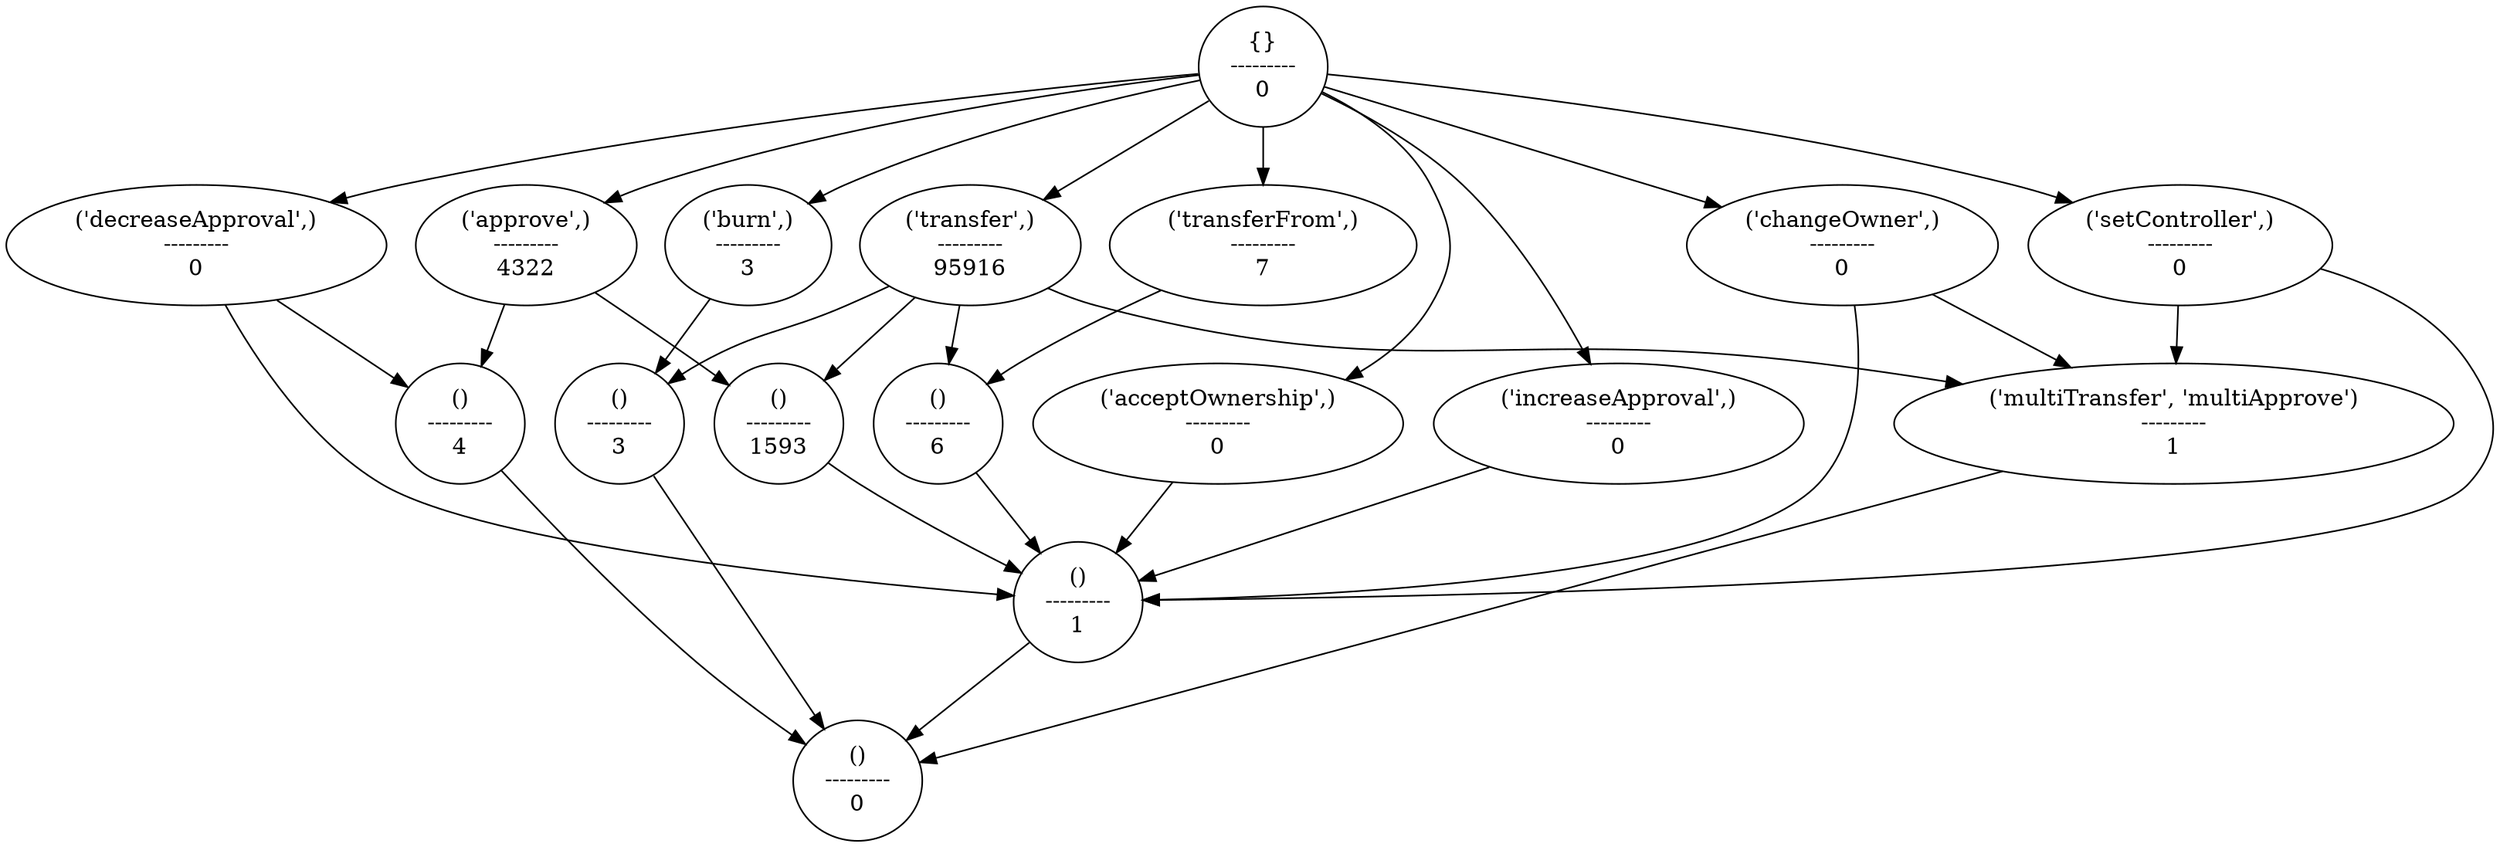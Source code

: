 strict digraph  {
"{}\n---------\n0";
"('transfer',)\n---------\n95916";
"()\n---------\n1593";
"()\n---------\n1";
"()\n---------\n0";
"()\n---------\n1";
"()\n---------\n6";
"()\n---------\n1";
"()\n---------\n3";
"('multiTransfer', 'multiApprove')\n---------\n1";
"('approve',)\n---------\n4322";
"()\n---------\n4";
"('transferFrom',)\n---------\n7";
"('burn',)\n---------\n3";
"('decreaseApproval',)\n---------\n0";
"('acceptOwnership',)\n---------\n0";
"()\n---------\n1";
"()\n---------\n1";
"()\n---------\n1";
"('changeOwner',)\n---------\n0";
"('setController',)\n---------\n0";
"('increaseApproval',)\n---------\n0";
"{}\n---------\n0" -> "('transfer',)\n---------\n95916";
"{}\n---------\n0" -> "('approve',)\n---------\n4322";
"{}\n---------\n0" -> "('transferFrom',)\n---------\n7";
"{}\n---------\n0" -> "('burn',)\n---------\n3";
"{}\n---------\n0" -> "('decreaseApproval',)\n---------\n0";
"{}\n---------\n0" -> "('acceptOwnership',)\n---------\n0";
"{}\n---------\n0" -> "('changeOwner',)\n---------\n0";
"{}\n---------\n0" -> "('setController',)\n---------\n0";
"{}\n---------\n0" -> "('increaseApproval',)\n---------\n0";
"('transfer',)\n---------\n95916" -> "()\n---------\n1593";
"('transfer',)\n---------\n95916" -> "()\n---------\n6";
"('transfer',)\n---------\n95916" -> "()\n---------\n3";
"('transfer',)\n---------\n95916" -> "('multiTransfer', 'multiApprove')\n---------\n1";
"()\n---------\n1593" -> "()\n---------\n1";
"()\n---------\n1593" -> "()\n---------\n1";
"()\n---------\n1" -> "()\n---------\n0";
"()\n---------\n1" -> "()\n---------\n0";
"()\n---------\n6" -> "()\n---------\n1";
"()\n---------\n6" -> "()\n---------\n1";
"()\n---------\n1" -> "()\n---------\n0";
"()\n---------\n3" -> "()\n---------\n0";
"('multiTransfer', 'multiApprove')\n---------\n1" -> "()\n---------\n0";
"('approve',)\n---------\n4322" -> "()\n---------\n1593";
"('approve',)\n---------\n4322" -> "()\n---------\n4";
"()\n---------\n4" -> "()\n---------\n0";
"('transferFrom',)\n---------\n7" -> "()\n---------\n6";
"('burn',)\n---------\n3" -> "()\n---------\n3";
"('decreaseApproval',)\n---------\n0" -> "()\n---------\n4";
"('decreaseApproval',)\n---------\n0" -> "()\n---------\n1";
"('acceptOwnership',)\n---------\n0" -> "()\n---------\n1";
"('acceptOwnership',)\n---------\n0" -> "()\n---------\n1";
"('acceptOwnership',)\n---------\n0" -> "()\n---------\n1";
"()\n---------\n1" -> "()\n---------\n0";
"()\n---------\n1" -> "()\n---------\n0";
"()\n---------\n1" -> "()\n---------\n0";
"('changeOwner',)\n---------\n0" -> "('multiTransfer', 'multiApprove')\n---------\n1";
"('changeOwner',)\n---------\n0" -> "()\n---------\n1";
"('setController',)\n---------\n0" -> "('multiTransfer', 'multiApprove')\n---------\n1";
"('setController',)\n---------\n0" -> "()\n---------\n1";
"('increaseApproval',)\n---------\n0" -> "()\n---------\n1";
"('increaseApproval',)\n---------\n0" -> "()\n---------\n1";
}
